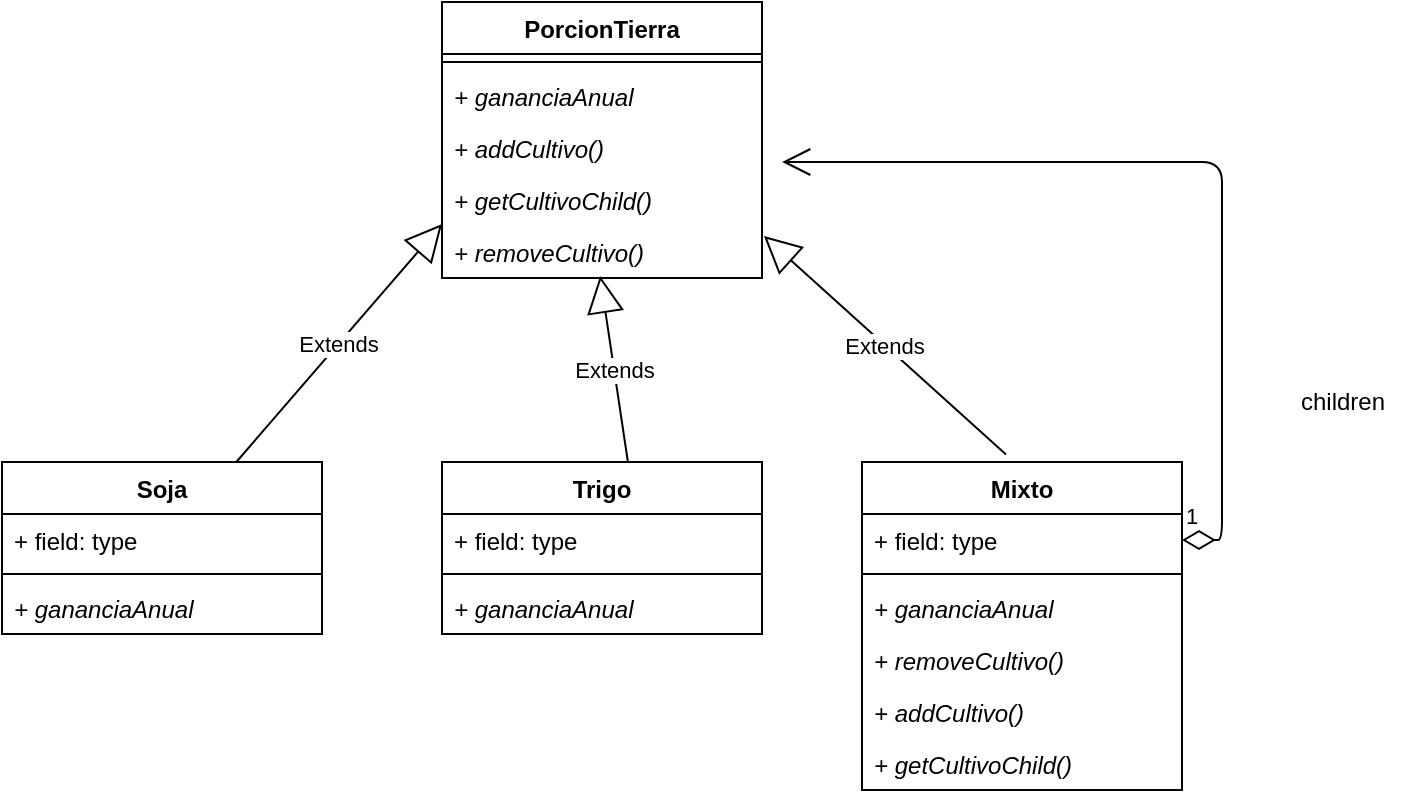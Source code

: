 <mxfile version="14.5.1" type="device"><diagram id="98e3KqjuPYqzV0AC09q7" name="Página-1"><mxGraphModel dx="1695" dy="511" grid="1" gridSize="10" guides="1" tooltips="1" connect="1" arrows="1" fold="1" page="1" pageScale="1" pageWidth="827" pageHeight="1169" math="0" shadow="0"><root><mxCell id="0"/><mxCell id="1" parent="0"/><mxCell id="FdZeg5yrimvO1Y4elWRf-1" value="PorcionTierra" style="swimlane;fontStyle=1;align=center;verticalAlign=top;childLayout=stackLayout;horizontal=1;startSize=26;horizontalStack=0;resizeParent=1;resizeParentMax=0;resizeLast=0;collapsible=1;marginBottom=0;" vertex="1" parent="1"><mxGeometry x="170" y="10" width="160" height="138" as="geometry"/></mxCell><mxCell id="FdZeg5yrimvO1Y4elWRf-3" value="" style="line;strokeWidth=1;fillColor=none;align=left;verticalAlign=middle;spacingTop=-1;spacingLeft=3;spacingRight=3;rotatable=0;labelPosition=right;points=[];portConstraint=eastwest;" vertex="1" parent="FdZeg5yrimvO1Y4elWRf-1"><mxGeometry y="26" width="160" height="8" as="geometry"/></mxCell><mxCell id="FdZeg5yrimvO1Y4elWRf-2" value="+ gananciaAnual" style="text;strokeColor=none;fillColor=none;align=left;verticalAlign=top;spacingLeft=4;spacingRight=4;overflow=hidden;rotatable=0;points=[[0,0.5],[1,0.5]];portConstraint=eastwest;fontStyle=2" vertex="1" parent="FdZeg5yrimvO1Y4elWRf-1"><mxGeometry y="34" width="160" height="26" as="geometry"/></mxCell><mxCell id="FdZeg5yrimvO1Y4elWRf-24" value="+ addCultivo()" style="text;strokeColor=none;fillColor=none;align=left;verticalAlign=top;spacingLeft=4;spacingRight=4;overflow=hidden;rotatable=0;points=[[0,0.5],[1,0.5]];portConstraint=eastwest;fontStyle=2" vertex="1" parent="FdZeg5yrimvO1Y4elWRf-1"><mxGeometry y="60" width="160" height="26" as="geometry"/></mxCell><mxCell id="FdZeg5yrimvO1Y4elWRf-23" value="+ getCultivoChild()" style="text;strokeColor=none;fillColor=none;align=left;verticalAlign=top;spacingLeft=4;spacingRight=4;overflow=hidden;rotatable=0;points=[[0,0.5],[1,0.5]];portConstraint=eastwest;fontStyle=2" vertex="1" parent="FdZeg5yrimvO1Y4elWRf-1"><mxGeometry y="86" width="160" height="26" as="geometry"/></mxCell><mxCell id="FdZeg5yrimvO1Y4elWRf-28" value="+ removeCultivo()" style="text;strokeColor=none;fillColor=none;align=left;verticalAlign=top;spacingLeft=4;spacingRight=4;overflow=hidden;rotatable=0;points=[[0,0.5],[1,0.5]];portConstraint=eastwest;fontStyle=2" vertex="1" parent="FdZeg5yrimvO1Y4elWRf-1"><mxGeometry y="112" width="160" height="26" as="geometry"/></mxCell><mxCell id="FdZeg5yrimvO1Y4elWRf-5" value="Trigo" style="swimlane;fontStyle=1;align=center;verticalAlign=top;childLayout=stackLayout;horizontal=1;startSize=26;horizontalStack=0;resizeParent=1;resizeParentMax=0;resizeLast=0;collapsible=1;marginBottom=0;" vertex="1" parent="1"><mxGeometry x="170" y="240" width="160" height="86" as="geometry"/></mxCell><mxCell id="FdZeg5yrimvO1Y4elWRf-6" value="+ field: type" style="text;strokeColor=none;fillColor=none;align=left;verticalAlign=top;spacingLeft=4;spacingRight=4;overflow=hidden;rotatable=0;points=[[0,0.5],[1,0.5]];portConstraint=eastwest;" vertex="1" parent="FdZeg5yrimvO1Y4elWRf-5"><mxGeometry y="26" width="160" height="26" as="geometry"/></mxCell><mxCell id="FdZeg5yrimvO1Y4elWRf-7" value="" style="line;strokeWidth=1;fillColor=none;align=left;verticalAlign=middle;spacingTop=-1;spacingLeft=3;spacingRight=3;rotatable=0;labelPosition=right;points=[];portConstraint=eastwest;" vertex="1" parent="FdZeg5yrimvO1Y4elWRf-5"><mxGeometry y="52" width="160" height="8" as="geometry"/></mxCell><mxCell id="FdZeg5yrimvO1Y4elWRf-8" value="+ gananciaAnual" style="text;strokeColor=none;fillColor=none;align=left;verticalAlign=top;spacingLeft=4;spacingRight=4;overflow=hidden;rotatable=0;points=[[0,0.5],[1,0.5]];portConstraint=eastwest;fontStyle=2" vertex="1" parent="FdZeg5yrimvO1Y4elWRf-5"><mxGeometry y="60" width="160" height="26" as="geometry"/></mxCell><mxCell id="FdZeg5yrimvO1Y4elWRf-9" value="Extends" style="endArrow=block;endSize=16;endFill=0;html=1;entryX=0;entryY=0.962;entryDx=0;entryDy=0;entryPerimeter=0;" edge="1" parent="1" source="FdZeg5yrimvO1Y4elWRf-17" target="FdZeg5yrimvO1Y4elWRf-23"><mxGeometry width="160" relative="1" as="geometry"><mxPoint x="150" y="160" as="sourcePoint"/><mxPoint x="318.08" y="128.002" as="targetPoint"/><Array as="points"/></mxGeometry></mxCell><mxCell id="FdZeg5yrimvO1Y4elWRf-10" value="Mixto" style="swimlane;fontStyle=1;align=center;verticalAlign=top;childLayout=stackLayout;horizontal=1;startSize=26;horizontalStack=0;resizeParent=1;resizeParentMax=0;resizeLast=0;collapsible=1;marginBottom=0;" vertex="1" parent="1"><mxGeometry x="380" y="240" width="160" height="164" as="geometry"/></mxCell><mxCell id="FdZeg5yrimvO1Y4elWRf-11" value="+ field: type" style="text;strokeColor=none;fillColor=none;align=left;verticalAlign=top;spacingLeft=4;spacingRight=4;overflow=hidden;rotatable=0;points=[[0,0.5],[1,0.5]];portConstraint=eastwest;" vertex="1" parent="FdZeg5yrimvO1Y4elWRf-10"><mxGeometry y="26" width="160" height="26" as="geometry"/></mxCell><mxCell id="FdZeg5yrimvO1Y4elWRf-12" value="" style="line;strokeWidth=1;fillColor=none;align=left;verticalAlign=middle;spacingTop=-1;spacingLeft=3;spacingRight=3;rotatable=0;labelPosition=right;points=[];portConstraint=eastwest;" vertex="1" parent="FdZeg5yrimvO1Y4elWRf-10"><mxGeometry y="52" width="160" height="8" as="geometry"/></mxCell><mxCell id="FdZeg5yrimvO1Y4elWRf-13" value="+ gananciaAnual" style="text;strokeColor=none;fillColor=none;align=left;verticalAlign=top;spacingLeft=4;spacingRight=4;overflow=hidden;rotatable=0;points=[[0,0.5],[1,0.5]];portConstraint=eastwest;fontStyle=2" vertex="1" parent="FdZeg5yrimvO1Y4elWRf-10"><mxGeometry y="60" width="160" height="26" as="geometry"/></mxCell><mxCell id="FdZeg5yrimvO1Y4elWRf-27" value="+ removeCultivo()" style="text;strokeColor=none;fillColor=none;align=left;verticalAlign=top;spacingLeft=4;spacingRight=4;overflow=hidden;rotatable=0;points=[[0,0.5],[1,0.5]];portConstraint=eastwest;fontStyle=2" vertex="1" parent="FdZeg5yrimvO1Y4elWRf-10"><mxGeometry y="86" width="160" height="26" as="geometry"/></mxCell><mxCell id="FdZeg5yrimvO1Y4elWRf-16" value="+ addCultivo()" style="text;strokeColor=none;fillColor=none;align=left;verticalAlign=top;spacingLeft=4;spacingRight=4;overflow=hidden;rotatable=0;points=[[0,0.5],[1,0.5]];portConstraint=eastwest;fontStyle=2" vertex="1" parent="FdZeg5yrimvO1Y4elWRf-10"><mxGeometry y="112" width="160" height="26" as="geometry"/></mxCell><mxCell id="FdZeg5yrimvO1Y4elWRf-25" value="+ getCultivoChild()" style="text;strokeColor=none;fillColor=none;align=left;verticalAlign=top;spacingLeft=4;spacingRight=4;overflow=hidden;rotatable=0;points=[[0,0.5],[1,0.5]];portConstraint=eastwest;fontStyle=2" vertex="1" parent="FdZeg5yrimvO1Y4elWRf-10"><mxGeometry y="138" width="160" height="26" as="geometry"/></mxCell><mxCell id="FdZeg5yrimvO1Y4elWRf-14" value="Extends" style="endArrow=block;endSize=16;endFill=0;html=1;entryX=1.006;entryY=1.192;entryDx=0;entryDy=0;entryPerimeter=0;exitX=0.45;exitY=-0.023;exitDx=0;exitDy=0;exitPerimeter=0;" edge="1" parent="1" source="FdZeg5yrimvO1Y4elWRf-10" target="FdZeg5yrimvO1Y4elWRf-23"><mxGeometry width="160" relative="1" as="geometry"><mxPoint x="440" y="180" as="sourcePoint"/><mxPoint x="450.08" y="130.004" as="targetPoint"/><Array as="points"/></mxGeometry></mxCell><mxCell id="FdZeg5yrimvO1Y4elWRf-15" value="1" style="endArrow=open;html=1;endSize=12;startArrow=diamondThin;startSize=14;startFill=0;edgeStyle=orthogonalEdgeStyle;align=left;verticalAlign=bottom;exitX=1;exitY=0.5;exitDx=0;exitDy=0;entryX=1.063;entryY=0.769;entryDx=0;entryDy=0;entryPerimeter=0;" edge="1" parent="1" source="FdZeg5yrimvO1Y4elWRf-11" target="FdZeg5yrimvO1Y4elWRf-24"><mxGeometry x="-1" y="3" relative="1" as="geometry"><mxPoint x="640" y="282.5" as="sourcePoint"/><mxPoint x="350" y="90" as="targetPoint"/><Array as="points"><mxPoint x="560" y="279"/><mxPoint x="560" y="90"/></Array></mxGeometry></mxCell><mxCell id="FdZeg5yrimvO1Y4elWRf-17" value="Soja" style="swimlane;fontStyle=1;align=center;verticalAlign=top;childLayout=stackLayout;horizontal=1;startSize=26;horizontalStack=0;resizeParent=1;resizeParentMax=0;resizeLast=0;collapsible=1;marginBottom=0;" vertex="1" parent="1"><mxGeometry x="-50" y="240" width="160" height="86" as="geometry"/></mxCell><mxCell id="FdZeg5yrimvO1Y4elWRf-18" value="+ field: type" style="text;strokeColor=none;fillColor=none;align=left;verticalAlign=top;spacingLeft=4;spacingRight=4;overflow=hidden;rotatable=0;points=[[0,0.5],[1,0.5]];portConstraint=eastwest;" vertex="1" parent="FdZeg5yrimvO1Y4elWRf-17"><mxGeometry y="26" width="160" height="26" as="geometry"/></mxCell><mxCell id="FdZeg5yrimvO1Y4elWRf-19" value="" style="line;strokeWidth=1;fillColor=none;align=left;verticalAlign=middle;spacingTop=-1;spacingLeft=3;spacingRight=3;rotatable=0;labelPosition=right;points=[];portConstraint=eastwest;" vertex="1" parent="FdZeg5yrimvO1Y4elWRf-17"><mxGeometry y="52" width="160" height="8" as="geometry"/></mxCell><mxCell id="FdZeg5yrimvO1Y4elWRf-20" value="+ gananciaAnual" style="text;strokeColor=none;fillColor=none;align=left;verticalAlign=top;spacingLeft=4;spacingRight=4;overflow=hidden;rotatable=0;points=[[0,0.5],[1,0.5]];portConstraint=eastwest;fontStyle=2" vertex="1" parent="FdZeg5yrimvO1Y4elWRf-17"><mxGeometry y="60" width="160" height="26" as="geometry"/></mxCell><mxCell id="FdZeg5yrimvO1Y4elWRf-21" value="Extends" style="endArrow=block;endSize=16;endFill=0;html=1;exitX=0.581;exitY=0;exitDx=0;exitDy=0;exitPerimeter=0;entryX=0.494;entryY=0.962;entryDx=0;entryDy=0;entryPerimeter=0;" edge="1" parent="1" source="FdZeg5yrimvO1Y4elWRf-5" target="FdZeg5yrimvO1Y4elWRf-28"><mxGeometry width="160" relative="1" as="geometry"><mxPoint x="300" y="230" as="sourcePoint"/><mxPoint x="334.08" y="152.99" as="targetPoint"/><Array as="points"/></mxGeometry></mxCell><mxCell id="FdZeg5yrimvO1Y4elWRf-22" value="children" style="text;html=1;align=center;verticalAlign=middle;resizable=0;points=[];autosize=1;" vertex="1" parent="1"><mxGeometry x="590" y="200" width="60" height="20" as="geometry"/></mxCell></root></mxGraphModel></diagram></mxfile>